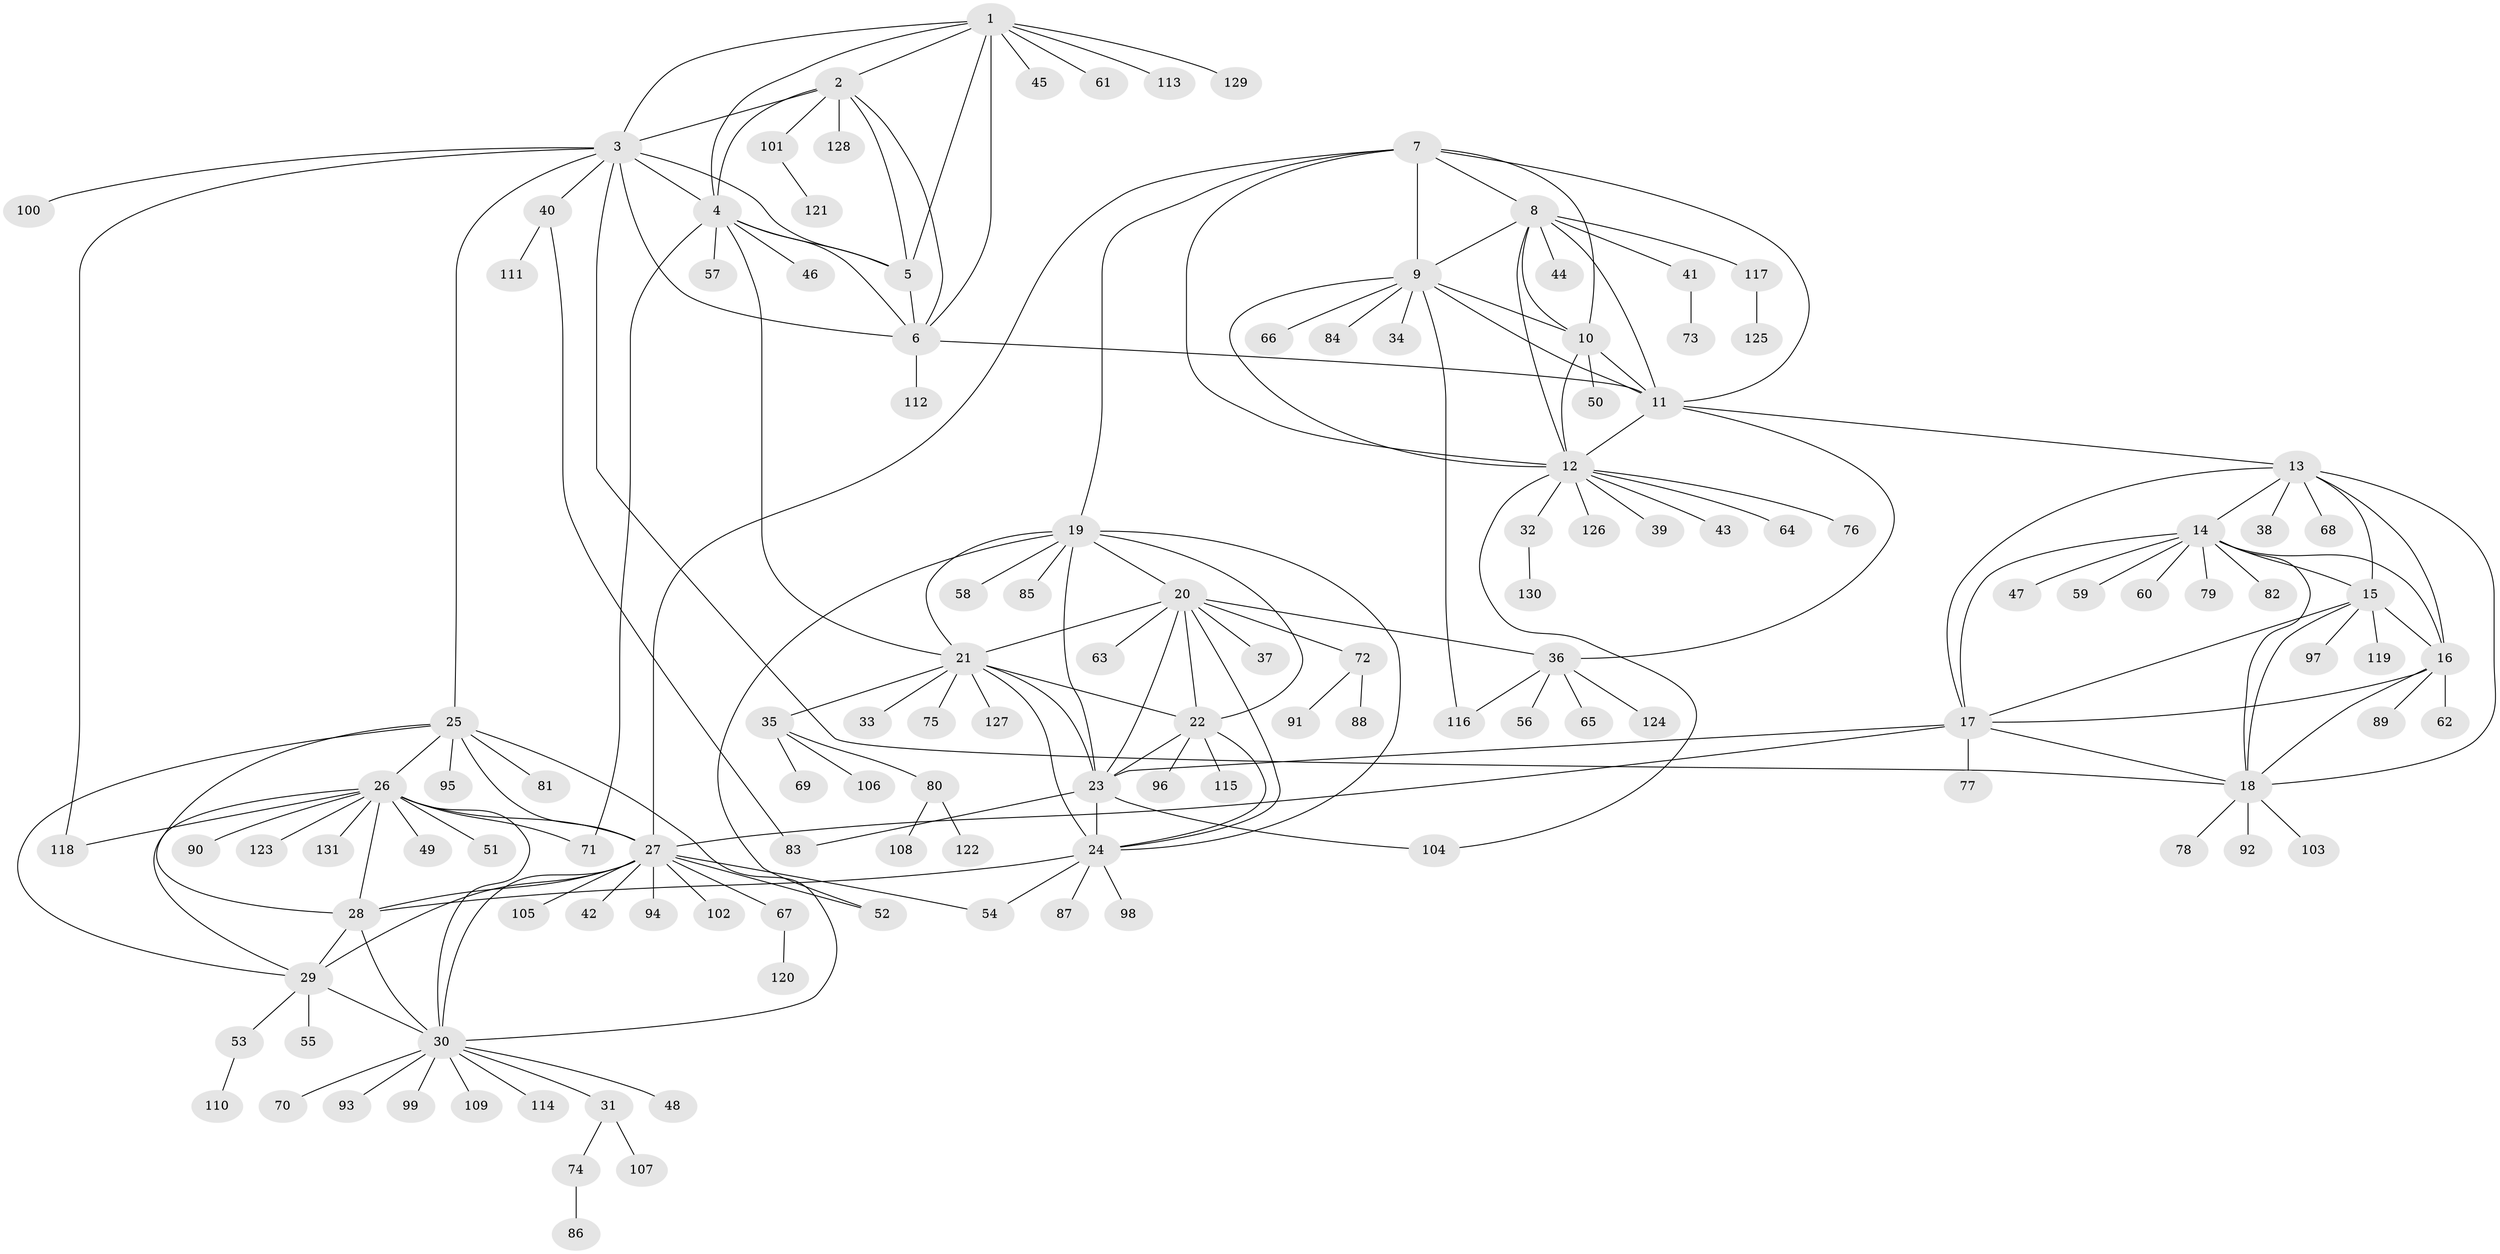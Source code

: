 // coarse degree distribution, {7: 0.0392156862745098, 6: 0.049019607843137254, 10: 0.00980392156862745, 16: 0.00980392156862745, 18: 0.00980392156862745, 11: 0.049019607843137254, 4: 0.00980392156862745, 8: 0.049019607843137254, 13: 0.00980392156862745, 3: 0.029411764705882353, 1: 0.6568627450980392, 2: 0.0784313725490196}
// Generated by graph-tools (version 1.1) at 2025/52/02/27/25 19:52:16]
// undirected, 131 vertices, 194 edges
graph export_dot {
graph [start="1"]
  node [color=gray90,style=filled];
  1;
  2;
  3;
  4;
  5;
  6;
  7;
  8;
  9;
  10;
  11;
  12;
  13;
  14;
  15;
  16;
  17;
  18;
  19;
  20;
  21;
  22;
  23;
  24;
  25;
  26;
  27;
  28;
  29;
  30;
  31;
  32;
  33;
  34;
  35;
  36;
  37;
  38;
  39;
  40;
  41;
  42;
  43;
  44;
  45;
  46;
  47;
  48;
  49;
  50;
  51;
  52;
  53;
  54;
  55;
  56;
  57;
  58;
  59;
  60;
  61;
  62;
  63;
  64;
  65;
  66;
  67;
  68;
  69;
  70;
  71;
  72;
  73;
  74;
  75;
  76;
  77;
  78;
  79;
  80;
  81;
  82;
  83;
  84;
  85;
  86;
  87;
  88;
  89;
  90;
  91;
  92;
  93;
  94;
  95;
  96;
  97;
  98;
  99;
  100;
  101;
  102;
  103;
  104;
  105;
  106;
  107;
  108;
  109;
  110;
  111;
  112;
  113;
  114;
  115;
  116;
  117;
  118;
  119;
  120;
  121;
  122;
  123;
  124;
  125;
  126;
  127;
  128;
  129;
  130;
  131;
  1 -- 2;
  1 -- 3;
  1 -- 4;
  1 -- 5;
  1 -- 6;
  1 -- 45;
  1 -- 61;
  1 -- 113;
  1 -- 129;
  2 -- 3;
  2 -- 4;
  2 -- 5;
  2 -- 6;
  2 -- 101;
  2 -- 128;
  3 -- 4;
  3 -- 5;
  3 -- 6;
  3 -- 18;
  3 -- 25;
  3 -- 40;
  3 -- 100;
  3 -- 118;
  4 -- 5;
  4 -- 6;
  4 -- 21;
  4 -- 46;
  4 -- 57;
  4 -- 71;
  5 -- 6;
  6 -- 11;
  6 -- 112;
  7 -- 8;
  7 -- 9;
  7 -- 10;
  7 -- 11;
  7 -- 12;
  7 -- 19;
  7 -- 27;
  8 -- 9;
  8 -- 10;
  8 -- 11;
  8 -- 12;
  8 -- 41;
  8 -- 44;
  8 -- 117;
  9 -- 10;
  9 -- 11;
  9 -- 12;
  9 -- 34;
  9 -- 66;
  9 -- 84;
  9 -- 116;
  10 -- 11;
  10 -- 12;
  10 -- 50;
  11 -- 12;
  11 -- 13;
  11 -- 36;
  12 -- 32;
  12 -- 39;
  12 -- 43;
  12 -- 64;
  12 -- 76;
  12 -- 104;
  12 -- 126;
  13 -- 14;
  13 -- 15;
  13 -- 16;
  13 -- 17;
  13 -- 18;
  13 -- 38;
  13 -- 68;
  14 -- 15;
  14 -- 16;
  14 -- 17;
  14 -- 18;
  14 -- 47;
  14 -- 59;
  14 -- 60;
  14 -- 79;
  14 -- 82;
  15 -- 16;
  15 -- 17;
  15 -- 18;
  15 -- 97;
  15 -- 119;
  16 -- 17;
  16 -- 18;
  16 -- 62;
  16 -- 89;
  17 -- 18;
  17 -- 23;
  17 -- 27;
  17 -- 77;
  18 -- 78;
  18 -- 92;
  18 -- 103;
  19 -- 20;
  19 -- 21;
  19 -- 22;
  19 -- 23;
  19 -- 24;
  19 -- 52;
  19 -- 58;
  19 -- 85;
  20 -- 21;
  20 -- 22;
  20 -- 23;
  20 -- 24;
  20 -- 36;
  20 -- 37;
  20 -- 63;
  20 -- 72;
  21 -- 22;
  21 -- 23;
  21 -- 24;
  21 -- 33;
  21 -- 35;
  21 -- 75;
  21 -- 127;
  22 -- 23;
  22 -- 24;
  22 -- 96;
  22 -- 115;
  23 -- 24;
  23 -- 83;
  23 -- 104;
  24 -- 28;
  24 -- 54;
  24 -- 87;
  24 -- 98;
  25 -- 26;
  25 -- 27;
  25 -- 28;
  25 -- 29;
  25 -- 30;
  25 -- 81;
  25 -- 95;
  26 -- 27;
  26 -- 28;
  26 -- 29;
  26 -- 30;
  26 -- 49;
  26 -- 51;
  26 -- 71;
  26 -- 90;
  26 -- 118;
  26 -- 123;
  26 -- 131;
  27 -- 28;
  27 -- 29;
  27 -- 30;
  27 -- 42;
  27 -- 52;
  27 -- 54;
  27 -- 67;
  27 -- 94;
  27 -- 102;
  27 -- 105;
  28 -- 29;
  28 -- 30;
  29 -- 30;
  29 -- 53;
  29 -- 55;
  30 -- 31;
  30 -- 48;
  30 -- 70;
  30 -- 93;
  30 -- 99;
  30 -- 109;
  30 -- 114;
  31 -- 74;
  31 -- 107;
  32 -- 130;
  35 -- 69;
  35 -- 80;
  35 -- 106;
  36 -- 56;
  36 -- 65;
  36 -- 116;
  36 -- 124;
  40 -- 83;
  40 -- 111;
  41 -- 73;
  53 -- 110;
  67 -- 120;
  72 -- 88;
  72 -- 91;
  74 -- 86;
  80 -- 108;
  80 -- 122;
  101 -- 121;
  117 -- 125;
}
